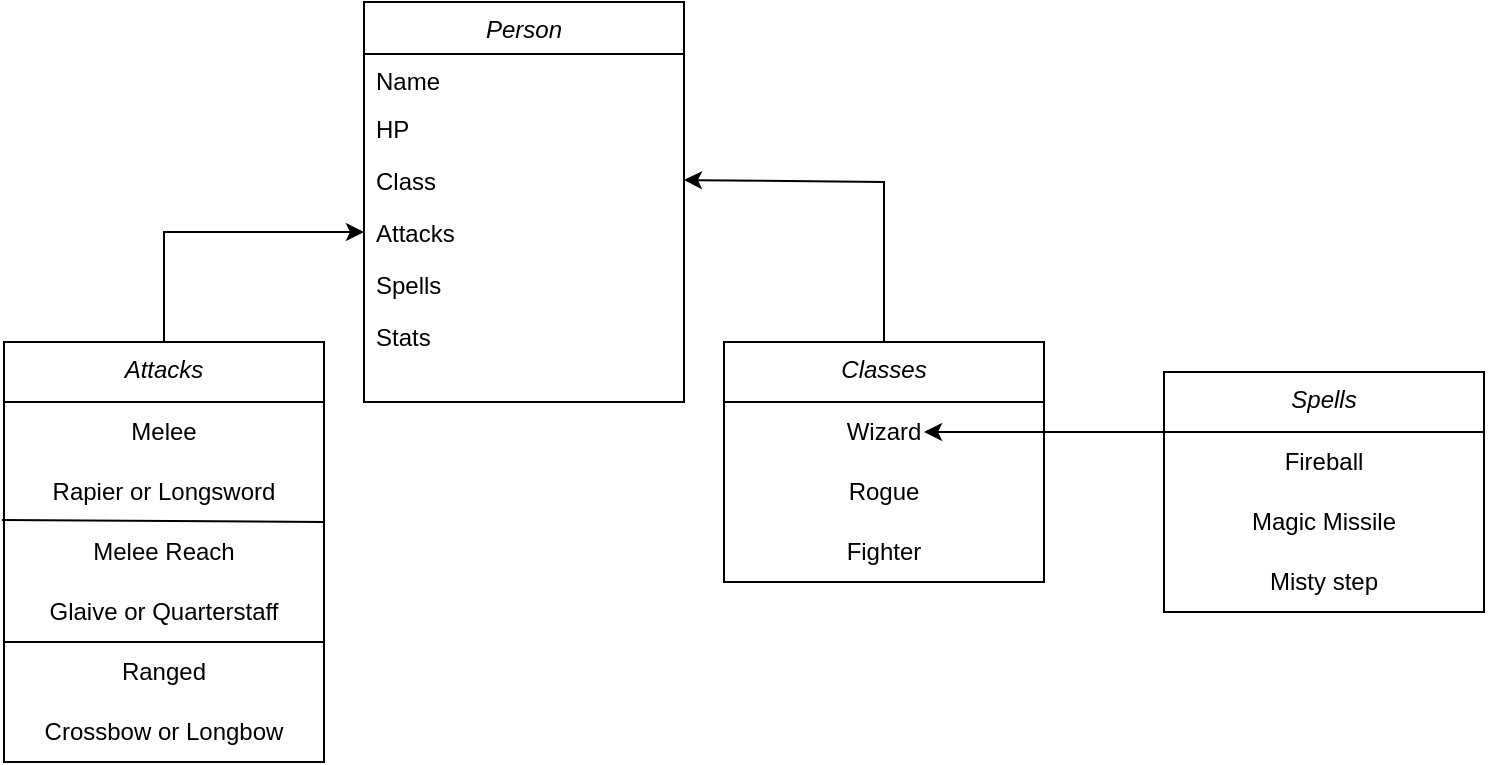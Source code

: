 <mxfile version="23.1.7" type="device">
  <diagram id="C5RBs43oDa-KdzZeNtuy" name="Page-1">
    <mxGraphModel dx="819" dy="446" grid="1" gridSize="10" guides="1" tooltips="1" connect="1" arrows="1" fold="1" page="1" pageScale="1" pageWidth="827" pageHeight="1169" math="0" shadow="0">
      <root>
        <mxCell id="WIyWlLk6GJQsqaUBKTNV-0" />
        <mxCell id="WIyWlLk6GJQsqaUBKTNV-1" parent="WIyWlLk6GJQsqaUBKTNV-0" />
        <mxCell id="zkfFHV4jXpPFQw0GAbJ--0" value="Person" style="swimlane;fontStyle=2;align=center;verticalAlign=top;childLayout=stackLayout;horizontal=1;startSize=26;horizontalStack=0;resizeParent=1;resizeLast=0;collapsible=1;marginBottom=0;rounded=0;shadow=0;strokeWidth=1;" parent="WIyWlLk6GJQsqaUBKTNV-1" vertex="1">
          <mxGeometry x="220" y="110" width="160" height="200" as="geometry">
            <mxRectangle x="220" y="110" width="160" height="26" as="alternateBounds" />
          </mxGeometry>
        </mxCell>
        <mxCell id="zkfFHV4jXpPFQw0GAbJ--1" value="Name" style="text;align=left;verticalAlign=top;spacingLeft=4;spacingRight=4;overflow=hidden;rotatable=0;points=[[0,0.5],[1,0.5]];portConstraint=eastwest;" parent="zkfFHV4jXpPFQw0GAbJ--0" vertex="1">
          <mxGeometry y="26" width="160" height="24" as="geometry" />
        </mxCell>
        <mxCell id="zkfFHV4jXpPFQw0GAbJ--2" value="HP" style="text;align=left;verticalAlign=top;spacingLeft=4;spacingRight=4;overflow=hidden;rotatable=0;points=[[0,0.5],[1,0.5]];portConstraint=eastwest;rounded=0;shadow=0;html=0;" parent="zkfFHV4jXpPFQw0GAbJ--0" vertex="1">
          <mxGeometry y="50" width="160" height="26" as="geometry" />
        </mxCell>
        <mxCell id="2MPJoziwuduRmr-zy5WZ-84" value="Class" style="text;align=left;verticalAlign=top;spacingLeft=4;spacingRight=4;overflow=hidden;rotatable=0;points=[[0,0.5],[1,0.5]];portConstraint=eastwest;rounded=0;shadow=0;html=0;" vertex="1" parent="zkfFHV4jXpPFQw0GAbJ--0">
          <mxGeometry y="76" width="160" height="26" as="geometry" />
        </mxCell>
        <mxCell id="zkfFHV4jXpPFQw0GAbJ--3" value="Attacks" style="text;align=left;verticalAlign=top;spacingLeft=4;spacingRight=4;overflow=hidden;rotatable=0;points=[[0,0.5],[1,0.5]];portConstraint=eastwest;rounded=0;shadow=0;html=0;" parent="zkfFHV4jXpPFQw0GAbJ--0" vertex="1">
          <mxGeometry y="102" width="160" height="26" as="geometry" />
        </mxCell>
        <mxCell id="2MPJoziwuduRmr-zy5WZ-30" value="Spells" style="text;align=left;verticalAlign=top;spacingLeft=4;spacingRight=4;overflow=hidden;rotatable=0;points=[[0,0.5],[1,0.5]];portConstraint=eastwest;rounded=0;shadow=0;html=0;" vertex="1" parent="zkfFHV4jXpPFQw0GAbJ--0">
          <mxGeometry y="128" width="160" height="26" as="geometry" />
        </mxCell>
        <mxCell id="2MPJoziwuduRmr-zy5WZ-81" value="Stats" style="text;align=left;verticalAlign=top;spacingLeft=4;spacingRight=4;overflow=hidden;rotatable=0;points=[[0,0.5],[1,0.5]];portConstraint=eastwest;rounded=0;shadow=0;html=0;" vertex="1" parent="zkfFHV4jXpPFQw0GAbJ--0">
          <mxGeometry y="154" width="160" height="26" as="geometry" />
        </mxCell>
        <mxCell id="2MPJoziwuduRmr-zy5WZ-31" value="" style="endArrow=classic;html=1;rounded=0;entryX=1;entryY=0.5;entryDx=0;entryDy=0;" edge="1" parent="WIyWlLk6GJQsqaUBKTNV-1" target="2MPJoziwuduRmr-zy5WZ-84">
          <mxGeometry width="50" height="50" relative="1" as="geometry">
            <mxPoint x="480" y="280" as="sourcePoint" />
            <mxPoint x="450" y="150" as="targetPoint" />
            <Array as="points">
              <mxPoint x="480" y="200" />
            </Array>
          </mxGeometry>
        </mxCell>
        <mxCell id="2MPJoziwuduRmr-zy5WZ-32" value="Classes" style="swimlane;fontStyle=2;align=center;verticalAlign=top;childLayout=stackLayout;horizontal=1;startSize=30;horizontalStack=0;resizeParent=1;resizeLast=0;collapsible=1;marginBottom=0;rounded=0;shadow=0;strokeWidth=1;swimlaneLine=1;" vertex="1" parent="WIyWlLk6GJQsqaUBKTNV-1">
          <mxGeometry x="400" y="280" width="160" height="120" as="geometry">
            <mxRectangle x="220" y="110" width="160" height="26" as="alternateBounds" />
          </mxGeometry>
        </mxCell>
        <mxCell id="2MPJoziwuduRmr-zy5WZ-60" value="" style="endArrow=classic;html=1;rounded=0;exitX=0;exitY=0;exitDx=0;exitDy=0;" edge="1" parent="2MPJoziwuduRmr-zy5WZ-32" source="2MPJoziwuduRmr-zy5WZ-75">
          <mxGeometry width="50" height="50" relative="1" as="geometry">
            <mxPoint x="160" y="30" as="sourcePoint" />
            <mxPoint x="100" y="45" as="targetPoint" />
            <Array as="points">
              <mxPoint x="100" y="45" />
            </Array>
          </mxGeometry>
        </mxCell>
        <mxCell id="2MPJoziwuduRmr-zy5WZ-38" value="Wizard" style="text;html=1;align=center;verticalAlign=middle;whiteSpace=wrap;rounded=0;" vertex="1" parent="2MPJoziwuduRmr-zy5WZ-32">
          <mxGeometry y="30" width="160" height="30" as="geometry" />
        </mxCell>
        <mxCell id="2MPJoziwuduRmr-zy5WZ-39" value="Rogue" style="text;html=1;align=center;verticalAlign=middle;whiteSpace=wrap;rounded=0;" vertex="1" parent="2MPJoziwuduRmr-zy5WZ-32">
          <mxGeometry y="60" width="160" height="30" as="geometry" />
        </mxCell>
        <mxCell id="2MPJoziwuduRmr-zy5WZ-40" value="Fighter" style="text;html=1;align=center;verticalAlign=middle;whiteSpace=wrap;rounded=0;" vertex="1" parent="2MPJoziwuduRmr-zy5WZ-32">
          <mxGeometry y="90" width="160" height="30" as="geometry" />
        </mxCell>
        <mxCell id="2MPJoziwuduRmr-zy5WZ-54" value="" style="endArrow=classic;html=1;rounded=0;entryX=0;entryY=0.5;entryDx=0;entryDy=0;" edge="1" parent="WIyWlLk6GJQsqaUBKTNV-1" target="zkfFHV4jXpPFQw0GAbJ--3">
          <mxGeometry width="50" height="50" relative="1" as="geometry">
            <mxPoint x="120" y="280" as="sourcePoint" />
            <mxPoint x="150" y="230" as="targetPoint" />
            <Array as="points">
              <mxPoint x="120" y="225" />
            </Array>
          </mxGeometry>
        </mxCell>
        <mxCell id="2MPJoziwuduRmr-zy5WZ-61" value="Attacks" style="swimlane;fontStyle=2;align=center;verticalAlign=top;childLayout=stackLayout;horizontal=1;startSize=30;horizontalStack=0;resizeParent=1;resizeLast=0;collapsible=1;marginBottom=0;rounded=0;shadow=0;strokeWidth=1;swimlaneLine=1;strokeColor=default;" vertex="1" parent="WIyWlLk6GJQsqaUBKTNV-1">
          <mxGeometry x="40" y="280" width="160" height="210" as="geometry">
            <mxRectangle x="220" y="110" width="160" height="26" as="alternateBounds" />
          </mxGeometry>
        </mxCell>
        <mxCell id="2MPJoziwuduRmr-zy5WZ-63" value="Melee" style="text;html=1;align=center;verticalAlign=middle;whiteSpace=wrap;rounded=0;" vertex="1" parent="2MPJoziwuduRmr-zy5WZ-61">
          <mxGeometry y="30" width="160" height="30" as="geometry" />
        </mxCell>
        <mxCell id="2MPJoziwuduRmr-zy5WZ-67" value="Rapier or Longsword" style="text;html=1;align=center;verticalAlign=middle;whiteSpace=wrap;rounded=0;strokeColor=none;" vertex="1" parent="2MPJoziwuduRmr-zy5WZ-61">
          <mxGeometry y="60" width="160" height="30" as="geometry" />
        </mxCell>
        <mxCell id="2MPJoziwuduRmr-zy5WZ-64" value="Melee Reach" style="text;html=1;align=center;verticalAlign=middle;whiteSpace=wrap;rounded=0;strokeColor=none;perimeterSpacing=1;" vertex="1" parent="2MPJoziwuduRmr-zy5WZ-61">
          <mxGeometry y="90" width="160" height="30" as="geometry" />
        </mxCell>
        <mxCell id="2MPJoziwuduRmr-zy5WZ-73" value="Glaive or Quarterstaff" style="text;html=1;align=center;verticalAlign=middle;whiteSpace=wrap;rounded=0;" vertex="1" parent="2MPJoziwuduRmr-zy5WZ-61">
          <mxGeometry y="120" width="160" height="30" as="geometry" />
        </mxCell>
        <mxCell id="2MPJoziwuduRmr-zy5WZ-65" value="Ranged" style="text;align=center;verticalAlign=middle;rounded=0;glass=0;perimeterSpacing=0;strokeColor=none;fillColor=none;whiteSpace=wrap;html=1;" vertex="1" parent="2MPJoziwuduRmr-zy5WZ-61">
          <mxGeometry y="150" width="160" height="30" as="geometry" />
        </mxCell>
        <mxCell id="2MPJoziwuduRmr-zy5WZ-68" value="Crossbow or Longbow" style="text;html=1;align=center;verticalAlign=middle;whiteSpace=wrap;rounded=0;" vertex="1" parent="2MPJoziwuduRmr-zy5WZ-61">
          <mxGeometry y="180" width="160" height="30" as="geometry" />
        </mxCell>
        <mxCell id="2MPJoziwuduRmr-zy5WZ-71" value="" style="endArrow=none;html=1;rounded=0;entryX=1;entryY=0;entryDx=0;entryDy=0;exitX=0;exitY=0;exitDx=0;exitDy=0;" edge="1" parent="2MPJoziwuduRmr-zy5WZ-61" source="2MPJoziwuduRmr-zy5WZ-65" target="2MPJoziwuduRmr-zy5WZ-65">
          <mxGeometry width="50" height="50" relative="1" as="geometry">
            <mxPoint x="220" y="120" as="sourcePoint" />
            <mxPoint x="270" y="70" as="targetPoint" />
          </mxGeometry>
        </mxCell>
        <mxCell id="2MPJoziwuduRmr-zy5WZ-72" value="" style="endArrow=none;html=1;rounded=0;exitX=1;exitY=1;exitDx=0;exitDy=0;entryX=0;entryY=0;entryDx=0;entryDy=0;" edge="1" parent="2MPJoziwuduRmr-zy5WZ-61" source="2MPJoziwuduRmr-zy5WZ-67" target="2MPJoziwuduRmr-zy5WZ-64">
          <mxGeometry width="50" height="50" relative="1" as="geometry">
            <mxPoint x="200" y="150" as="sourcePoint" />
            <mxPoint x="250" y="100" as="targetPoint" />
          </mxGeometry>
        </mxCell>
        <mxCell id="2MPJoziwuduRmr-zy5WZ-74" value="Spells" style="swimlane;fontStyle=2;align=center;verticalAlign=top;childLayout=stackLayout;horizontal=1;startSize=30;horizontalStack=0;resizeParent=1;resizeLast=0;collapsible=1;marginBottom=0;rounded=0;shadow=0;strokeWidth=1;swimlaneLine=1;" vertex="1" parent="WIyWlLk6GJQsqaUBKTNV-1">
          <mxGeometry x="620" y="295" width="160" height="120" as="geometry">
            <mxRectangle x="220" y="110" width="160" height="26" as="alternateBounds" />
          </mxGeometry>
        </mxCell>
        <mxCell id="2MPJoziwuduRmr-zy5WZ-75" value="Fireball" style="text;html=1;align=center;verticalAlign=middle;whiteSpace=wrap;rounded=0;" vertex="1" parent="2MPJoziwuduRmr-zy5WZ-74">
          <mxGeometry y="30" width="160" height="30" as="geometry" />
        </mxCell>
        <mxCell id="2MPJoziwuduRmr-zy5WZ-76" value="Magic Missile" style="text;html=1;align=center;verticalAlign=middle;whiteSpace=wrap;rounded=0;" vertex="1" parent="2MPJoziwuduRmr-zy5WZ-74">
          <mxGeometry y="60" width="160" height="30" as="geometry" />
        </mxCell>
        <mxCell id="2MPJoziwuduRmr-zy5WZ-77" value="Misty step" style="text;html=1;align=center;verticalAlign=middle;whiteSpace=wrap;rounded=0;" vertex="1" parent="2MPJoziwuduRmr-zy5WZ-74">
          <mxGeometry y="90" width="160" height="30" as="geometry" />
        </mxCell>
      </root>
    </mxGraphModel>
  </diagram>
</mxfile>
